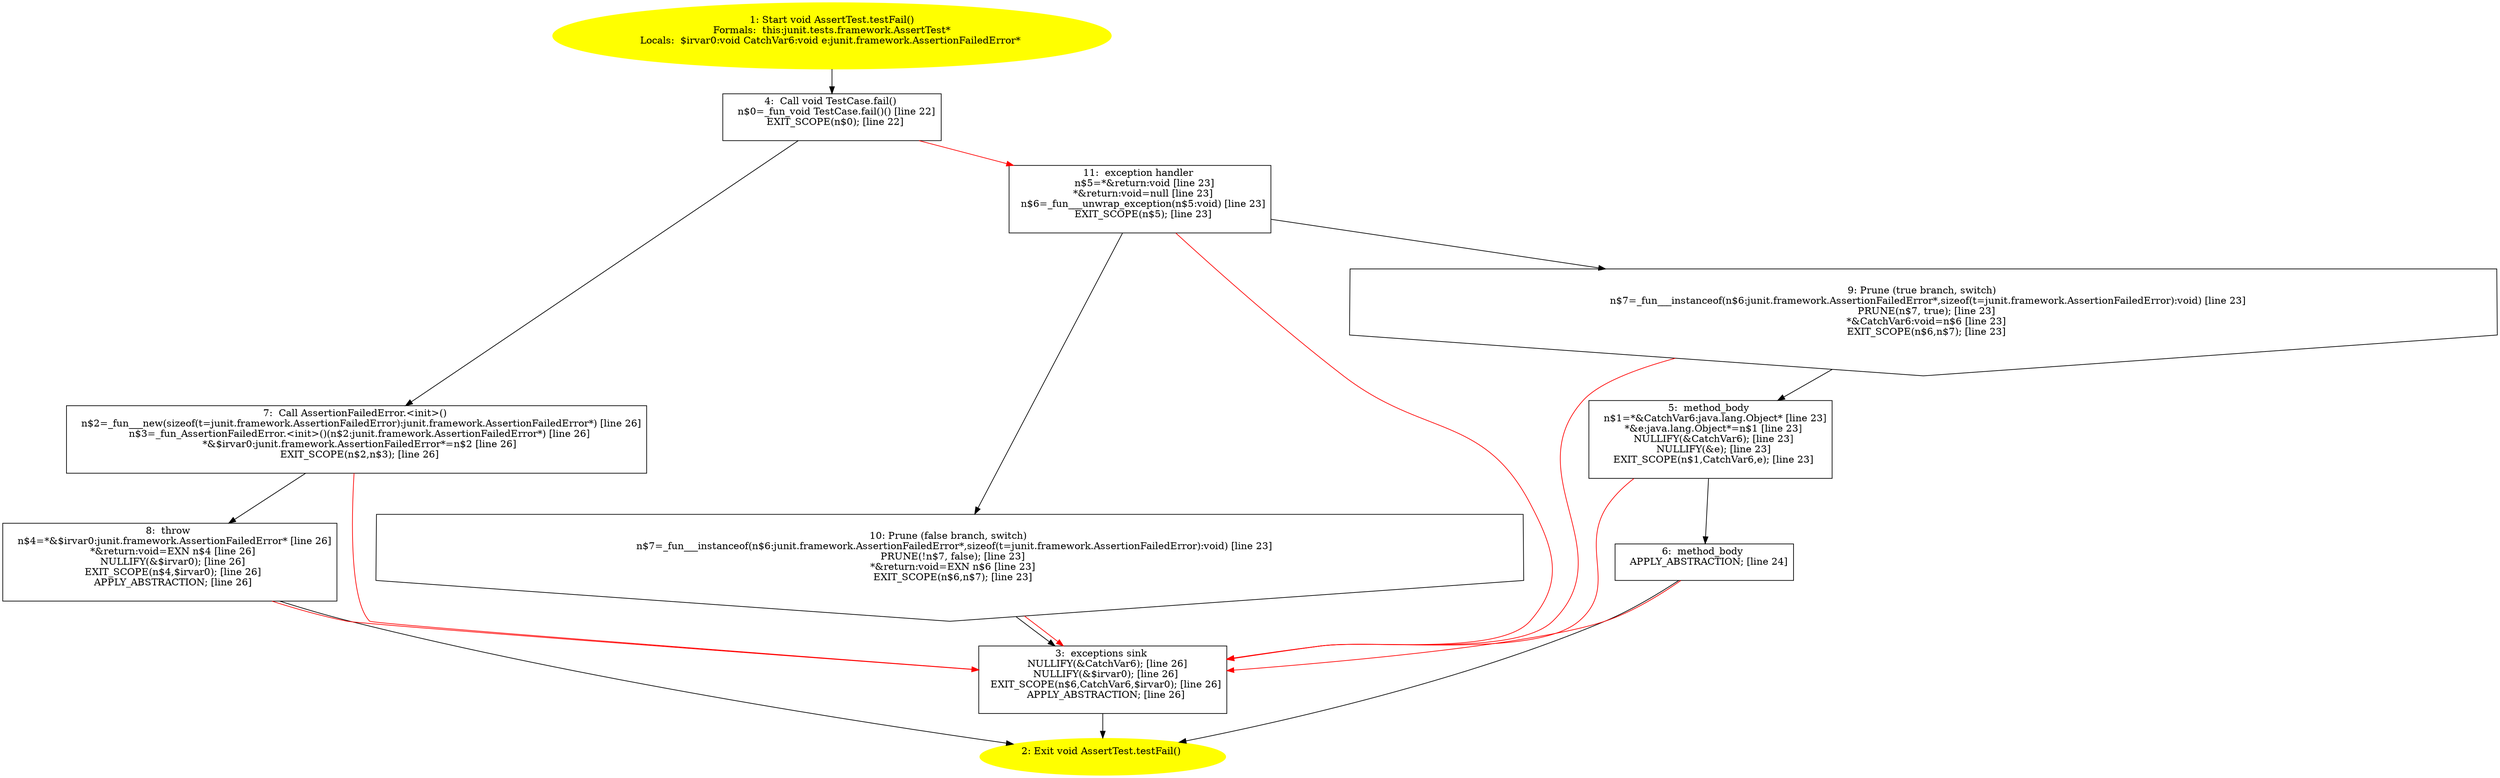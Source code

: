 /* @generated */
digraph cfg {
"junit.tests.framework.AssertTest.testFail():void.655e5daf89b77953b6b8ef059cb367dc_1" [label="1: Start void AssertTest.testFail()\nFormals:  this:junit.tests.framework.AssertTest*\nLocals:  $irvar0:void CatchVar6:void e:junit.framework.AssertionFailedError* \n  " color=yellow style=filled]
	

	 "junit.tests.framework.AssertTest.testFail():void.655e5daf89b77953b6b8ef059cb367dc_1" -> "junit.tests.framework.AssertTest.testFail():void.655e5daf89b77953b6b8ef059cb367dc_4" ;
"junit.tests.framework.AssertTest.testFail():void.655e5daf89b77953b6b8ef059cb367dc_2" [label="2: Exit void AssertTest.testFail() \n  " color=yellow style=filled]
	

"junit.tests.framework.AssertTest.testFail():void.655e5daf89b77953b6b8ef059cb367dc_3" [label="3:  exceptions sink \n   NULLIFY(&CatchVar6); [line 26]\n  NULLIFY(&$irvar0); [line 26]\n  EXIT_SCOPE(n$6,CatchVar6,$irvar0); [line 26]\n  APPLY_ABSTRACTION; [line 26]\n " shape="box"]
	

	 "junit.tests.framework.AssertTest.testFail():void.655e5daf89b77953b6b8ef059cb367dc_3" -> "junit.tests.framework.AssertTest.testFail():void.655e5daf89b77953b6b8ef059cb367dc_2" ;
"junit.tests.framework.AssertTest.testFail():void.655e5daf89b77953b6b8ef059cb367dc_4" [label="4:  Call void TestCase.fail() \n   n$0=_fun_void TestCase.fail()() [line 22]\n  EXIT_SCOPE(n$0); [line 22]\n " shape="box"]
	

	 "junit.tests.framework.AssertTest.testFail():void.655e5daf89b77953b6b8ef059cb367dc_4" -> "junit.tests.framework.AssertTest.testFail():void.655e5daf89b77953b6b8ef059cb367dc_7" ;
	 "junit.tests.framework.AssertTest.testFail():void.655e5daf89b77953b6b8ef059cb367dc_4" -> "junit.tests.framework.AssertTest.testFail():void.655e5daf89b77953b6b8ef059cb367dc_11" [color="red" ];
"junit.tests.framework.AssertTest.testFail():void.655e5daf89b77953b6b8ef059cb367dc_5" [label="5:  method_body \n   n$1=*&CatchVar6:java.lang.Object* [line 23]\n  *&e:java.lang.Object*=n$1 [line 23]\n  NULLIFY(&CatchVar6); [line 23]\n  NULLIFY(&e); [line 23]\n  EXIT_SCOPE(n$1,CatchVar6,e); [line 23]\n " shape="box"]
	

	 "junit.tests.framework.AssertTest.testFail():void.655e5daf89b77953b6b8ef059cb367dc_5" -> "junit.tests.framework.AssertTest.testFail():void.655e5daf89b77953b6b8ef059cb367dc_6" ;
	 "junit.tests.framework.AssertTest.testFail():void.655e5daf89b77953b6b8ef059cb367dc_5" -> "junit.tests.framework.AssertTest.testFail():void.655e5daf89b77953b6b8ef059cb367dc_3" [color="red" ];
"junit.tests.framework.AssertTest.testFail():void.655e5daf89b77953b6b8ef059cb367dc_6" [label="6:  method_body \n   APPLY_ABSTRACTION; [line 24]\n " shape="box"]
	

	 "junit.tests.framework.AssertTest.testFail():void.655e5daf89b77953b6b8ef059cb367dc_6" -> "junit.tests.framework.AssertTest.testFail():void.655e5daf89b77953b6b8ef059cb367dc_2" ;
	 "junit.tests.framework.AssertTest.testFail():void.655e5daf89b77953b6b8ef059cb367dc_6" -> "junit.tests.framework.AssertTest.testFail():void.655e5daf89b77953b6b8ef059cb367dc_3" [color="red" ];
"junit.tests.framework.AssertTest.testFail():void.655e5daf89b77953b6b8ef059cb367dc_7" [label="7:  Call AssertionFailedError.<init>() \n   n$2=_fun___new(sizeof(t=junit.framework.AssertionFailedError):junit.framework.AssertionFailedError*) [line 26]\n  n$3=_fun_AssertionFailedError.<init>()(n$2:junit.framework.AssertionFailedError*) [line 26]\n  *&$irvar0:junit.framework.AssertionFailedError*=n$2 [line 26]\n  EXIT_SCOPE(n$2,n$3); [line 26]\n " shape="box"]
	

	 "junit.tests.framework.AssertTest.testFail():void.655e5daf89b77953b6b8ef059cb367dc_7" -> "junit.tests.framework.AssertTest.testFail():void.655e5daf89b77953b6b8ef059cb367dc_8" ;
	 "junit.tests.framework.AssertTest.testFail():void.655e5daf89b77953b6b8ef059cb367dc_7" -> "junit.tests.framework.AssertTest.testFail():void.655e5daf89b77953b6b8ef059cb367dc_3" [color="red" ];
"junit.tests.framework.AssertTest.testFail():void.655e5daf89b77953b6b8ef059cb367dc_8" [label="8:  throw \n   n$4=*&$irvar0:junit.framework.AssertionFailedError* [line 26]\n  *&return:void=EXN n$4 [line 26]\n  NULLIFY(&$irvar0); [line 26]\n  EXIT_SCOPE(n$4,$irvar0); [line 26]\n  APPLY_ABSTRACTION; [line 26]\n " shape="box"]
	

	 "junit.tests.framework.AssertTest.testFail():void.655e5daf89b77953b6b8ef059cb367dc_8" -> "junit.tests.framework.AssertTest.testFail():void.655e5daf89b77953b6b8ef059cb367dc_2" ;
	 "junit.tests.framework.AssertTest.testFail():void.655e5daf89b77953b6b8ef059cb367dc_8" -> "junit.tests.framework.AssertTest.testFail():void.655e5daf89b77953b6b8ef059cb367dc_3" [color="red" ];
"junit.tests.framework.AssertTest.testFail():void.655e5daf89b77953b6b8ef059cb367dc_9" [label="9: Prune (true branch, switch) \n   n$7=_fun___instanceof(n$6:junit.framework.AssertionFailedError*,sizeof(t=junit.framework.AssertionFailedError):void) [line 23]\n  PRUNE(n$7, true); [line 23]\n  *&CatchVar6:void=n$6 [line 23]\n  EXIT_SCOPE(n$6,n$7); [line 23]\n " shape="invhouse"]
	

	 "junit.tests.framework.AssertTest.testFail():void.655e5daf89b77953b6b8ef059cb367dc_9" -> "junit.tests.framework.AssertTest.testFail():void.655e5daf89b77953b6b8ef059cb367dc_5" ;
	 "junit.tests.framework.AssertTest.testFail():void.655e5daf89b77953b6b8ef059cb367dc_9" -> "junit.tests.framework.AssertTest.testFail():void.655e5daf89b77953b6b8ef059cb367dc_3" [color="red" ];
"junit.tests.framework.AssertTest.testFail():void.655e5daf89b77953b6b8ef059cb367dc_10" [label="10: Prune (false branch, switch) \n   n$7=_fun___instanceof(n$6:junit.framework.AssertionFailedError*,sizeof(t=junit.framework.AssertionFailedError):void) [line 23]\n  PRUNE(!n$7, false); [line 23]\n  *&return:void=EXN n$6 [line 23]\n  EXIT_SCOPE(n$6,n$7); [line 23]\n " shape="invhouse"]
	

	 "junit.tests.framework.AssertTest.testFail():void.655e5daf89b77953b6b8ef059cb367dc_10" -> "junit.tests.framework.AssertTest.testFail():void.655e5daf89b77953b6b8ef059cb367dc_3" ;
	 "junit.tests.framework.AssertTest.testFail():void.655e5daf89b77953b6b8ef059cb367dc_10" -> "junit.tests.framework.AssertTest.testFail():void.655e5daf89b77953b6b8ef059cb367dc_3" [color="red" ];
"junit.tests.framework.AssertTest.testFail():void.655e5daf89b77953b6b8ef059cb367dc_11" [label="11:  exception handler \n   n$5=*&return:void [line 23]\n  *&return:void=null [line 23]\n  n$6=_fun___unwrap_exception(n$5:void) [line 23]\n  EXIT_SCOPE(n$5); [line 23]\n " shape="box"]
	

	 "junit.tests.framework.AssertTest.testFail():void.655e5daf89b77953b6b8ef059cb367dc_11" -> "junit.tests.framework.AssertTest.testFail():void.655e5daf89b77953b6b8ef059cb367dc_9" ;
	 "junit.tests.framework.AssertTest.testFail():void.655e5daf89b77953b6b8ef059cb367dc_11" -> "junit.tests.framework.AssertTest.testFail():void.655e5daf89b77953b6b8ef059cb367dc_10" ;
	 "junit.tests.framework.AssertTest.testFail():void.655e5daf89b77953b6b8ef059cb367dc_11" -> "junit.tests.framework.AssertTest.testFail():void.655e5daf89b77953b6b8ef059cb367dc_3" [color="red" ];
}

